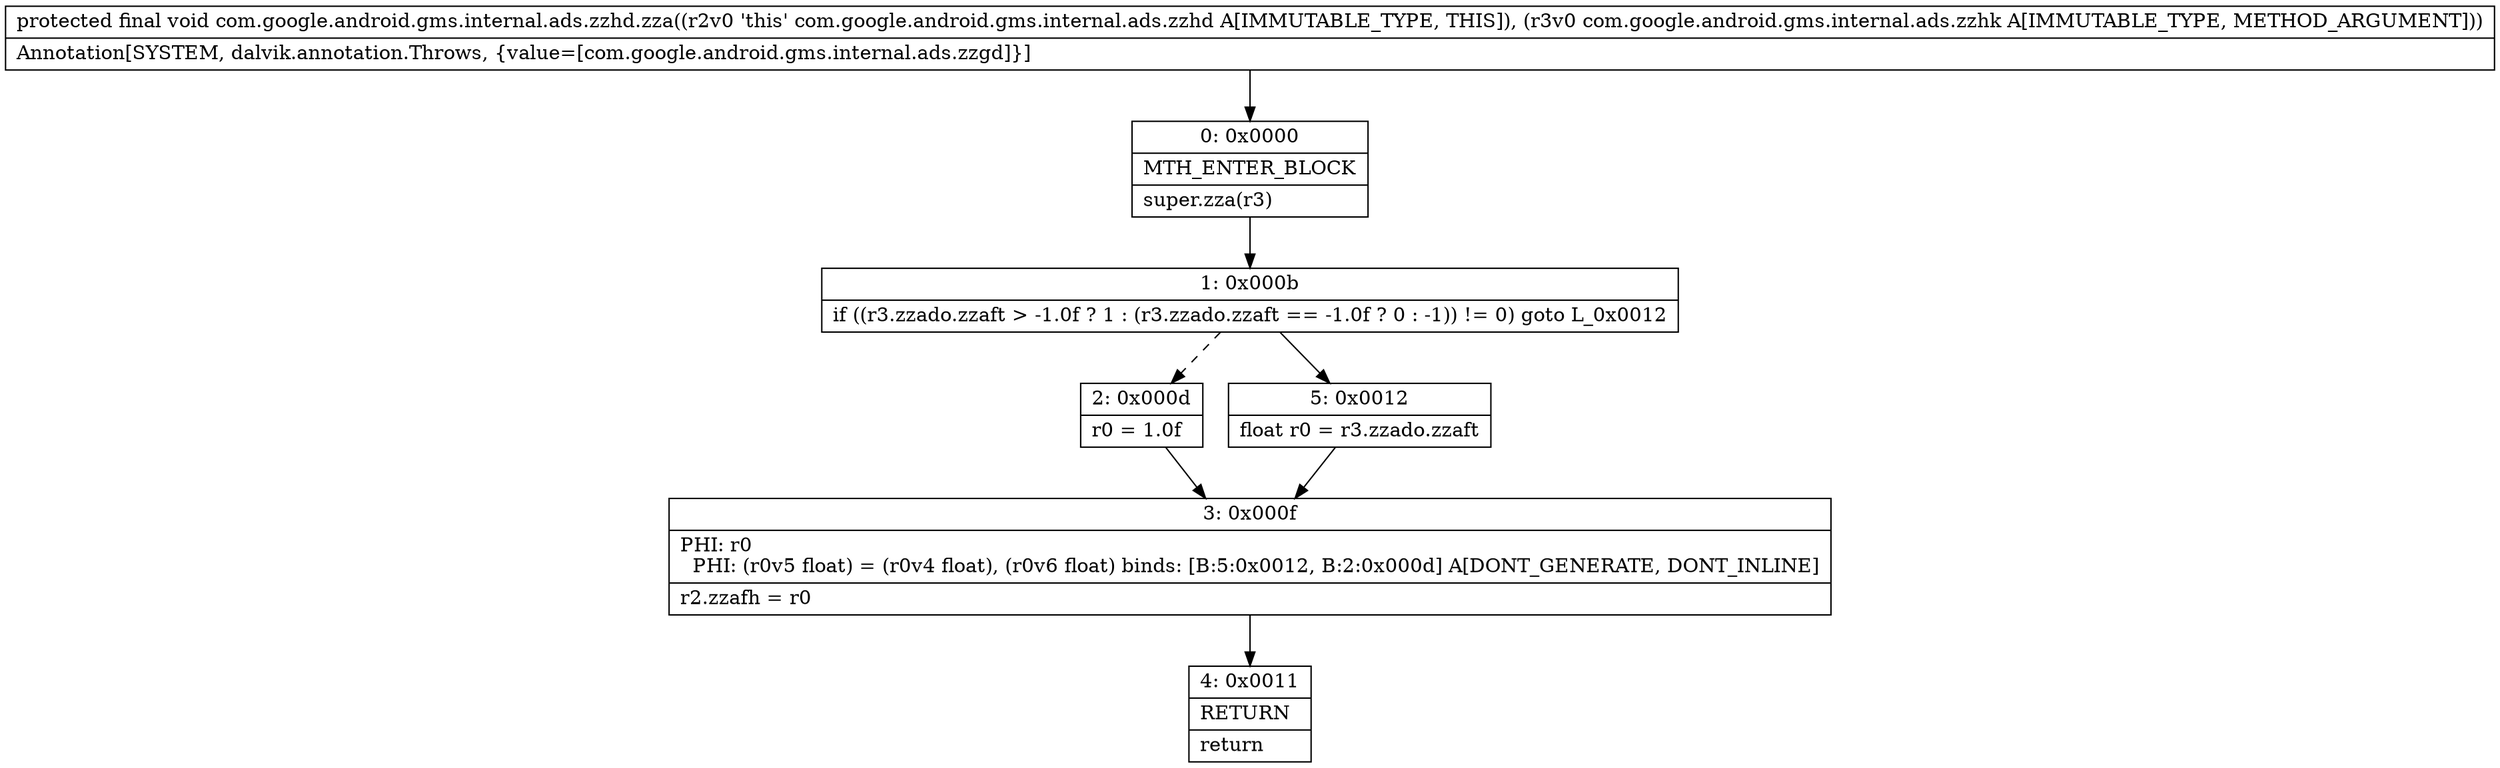 digraph "CFG forcom.google.android.gms.internal.ads.zzhd.zza(Lcom\/google\/android\/gms\/internal\/ads\/zzhk;)V" {
Node_0 [shape=record,label="{0\:\ 0x0000|MTH_ENTER_BLOCK\l|super.zza(r3)\l}"];
Node_1 [shape=record,label="{1\:\ 0x000b|if ((r3.zzado.zzaft \> \-1.0f ? 1 : (r3.zzado.zzaft == \-1.0f ? 0 : \-1)) != 0) goto L_0x0012\l}"];
Node_2 [shape=record,label="{2\:\ 0x000d|r0 = 1.0f\l}"];
Node_3 [shape=record,label="{3\:\ 0x000f|PHI: r0 \l  PHI: (r0v5 float) = (r0v4 float), (r0v6 float) binds: [B:5:0x0012, B:2:0x000d] A[DONT_GENERATE, DONT_INLINE]\l|r2.zzafh = r0\l}"];
Node_4 [shape=record,label="{4\:\ 0x0011|RETURN\l|return\l}"];
Node_5 [shape=record,label="{5\:\ 0x0012|float r0 = r3.zzado.zzaft\l}"];
MethodNode[shape=record,label="{protected final void com.google.android.gms.internal.ads.zzhd.zza((r2v0 'this' com.google.android.gms.internal.ads.zzhd A[IMMUTABLE_TYPE, THIS]), (r3v0 com.google.android.gms.internal.ads.zzhk A[IMMUTABLE_TYPE, METHOD_ARGUMENT]))  | Annotation[SYSTEM, dalvik.annotation.Throws, \{value=[com.google.android.gms.internal.ads.zzgd]\}]\l}"];
MethodNode -> Node_0;
Node_0 -> Node_1;
Node_1 -> Node_2[style=dashed];
Node_1 -> Node_5;
Node_2 -> Node_3;
Node_3 -> Node_4;
Node_5 -> Node_3;
}

